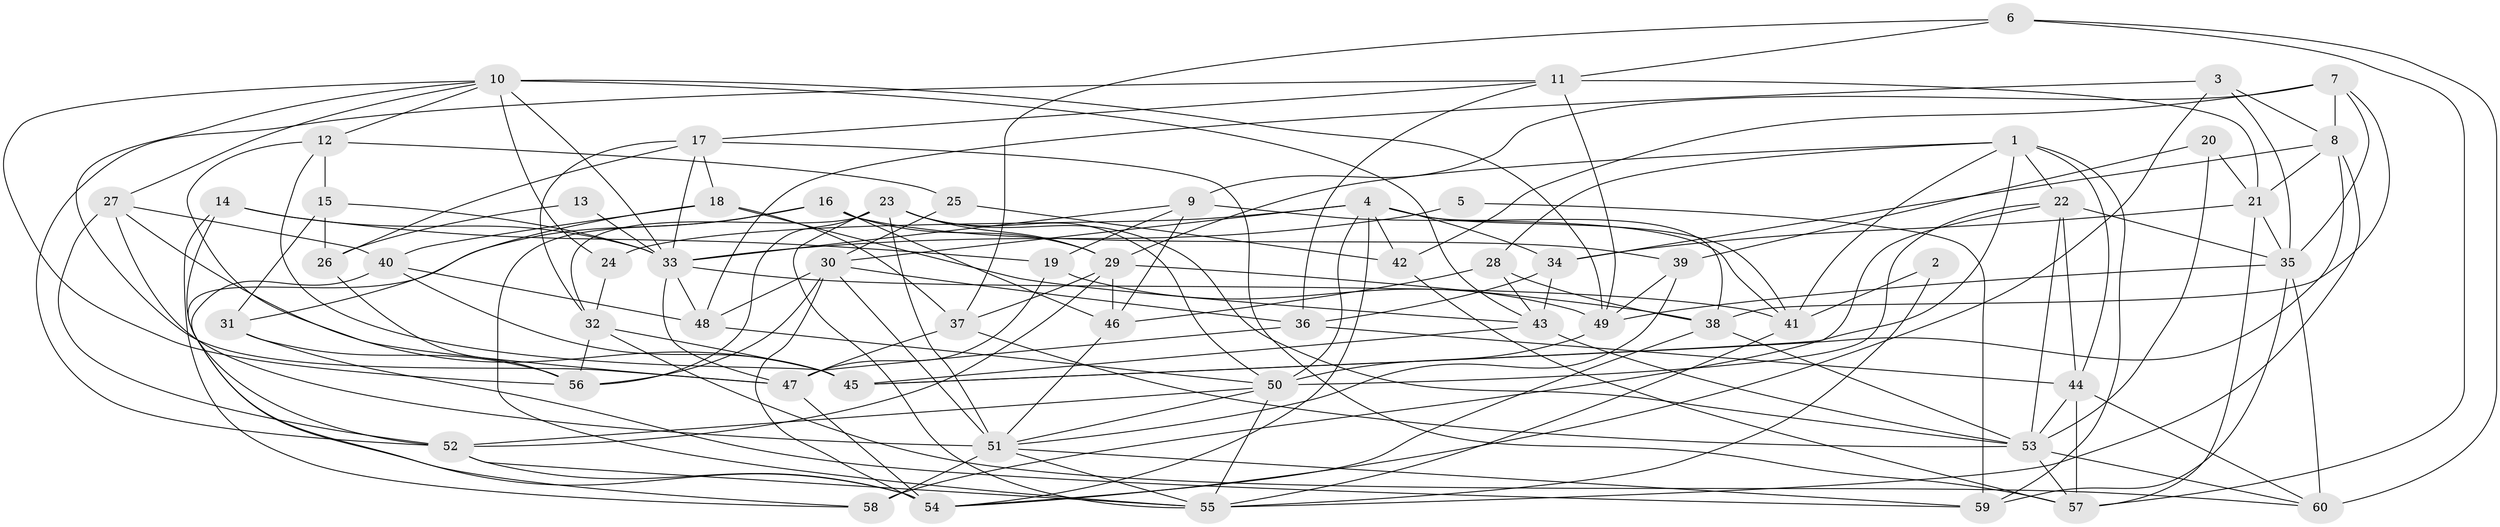// original degree distribution, {5: 0.2605042016806723, 3: 0.2857142857142857, 2: 0.08403361344537816, 4: 0.2857142857142857, 6: 0.058823529411764705, 7: 0.025210084033613446}
// Generated by graph-tools (version 1.1) at 2025/26/03/09/25 03:26:13]
// undirected, 60 vertices, 165 edges
graph export_dot {
graph [start="1"]
  node [color=gray90,style=filled];
  1;
  2;
  3;
  4;
  5;
  6;
  7;
  8;
  9;
  10;
  11;
  12;
  13;
  14;
  15;
  16;
  17;
  18;
  19;
  20;
  21;
  22;
  23;
  24;
  25;
  26;
  27;
  28;
  29;
  30;
  31;
  32;
  33;
  34;
  35;
  36;
  37;
  38;
  39;
  40;
  41;
  42;
  43;
  44;
  45;
  46;
  47;
  48;
  49;
  50;
  51;
  52;
  53;
  54;
  55;
  56;
  57;
  58;
  59;
  60;
  1 -- 22 [weight=1.0];
  1 -- 28 [weight=1.0];
  1 -- 29 [weight=1.0];
  1 -- 41 [weight=1.0];
  1 -- 44 [weight=1.0];
  1 -- 58 [weight=1.0];
  1 -- 59 [weight=1.0];
  2 -- 41 [weight=1.0];
  2 -- 55 [weight=1.0];
  3 -- 8 [weight=1.0];
  3 -- 35 [weight=1.0];
  3 -- 48 [weight=1.0];
  3 -- 54 [weight=1.0];
  4 -- 24 [weight=1.0];
  4 -- 30 [weight=1.0];
  4 -- 34 [weight=1.0];
  4 -- 38 [weight=1.0];
  4 -- 41 [weight=2.0];
  4 -- 42 [weight=1.0];
  4 -- 50 [weight=1.0];
  4 -- 54 [weight=1.0];
  5 -- 33 [weight=1.0];
  5 -- 59 [weight=1.0];
  6 -- 11 [weight=1.0];
  6 -- 37 [weight=1.0];
  6 -- 57 [weight=1.0];
  6 -- 60 [weight=1.0];
  7 -- 8 [weight=1.0];
  7 -- 9 [weight=1.0];
  7 -- 35 [weight=1.0];
  7 -- 38 [weight=1.0];
  7 -- 42 [weight=1.0];
  8 -- 21 [weight=1.0];
  8 -- 34 [weight=1.0];
  8 -- 45 [weight=1.0];
  8 -- 55 [weight=1.0];
  9 -- 19 [weight=1.0];
  9 -- 33 [weight=1.0];
  9 -- 41 [weight=1.0];
  9 -- 46 [weight=1.0];
  10 -- 12 [weight=1.0];
  10 -- 24 [weight=1.0];
  10 -- 27 [weight=1.0];
  10 -- 33 [weight=1.0];
  10 -- 43 [weight=1.0];
  10 -- 47 [weight=1.0];
  10 -- 49 [weight=2.0];
  10 -- 56 [weight=1.0];
  11 -- 17 [weight=1.0];
  11 -- 21 [weight=1.0];
  11 -- 36 [weight=1.0];
  11 -- 49 [weight=1.0];
  11 -- 52 [weight=1.0];
  12 -- 15 [weight=1.0];
  12 -- 25 [weight=1.0];
  12 -- 45 [weight=1.0];
  12 -- 47 [weight=1.0];
  13 -- 26 [weight=1.0];
  13 -- 33 [weight=1.0];
  14 -- 19 [weight=1.0];
  14 -- 33 [weight=1.0];
  14 -- 52 [weight=1.0];
  14 -- 58 [weight=1.0];
  15 -- 26 [weight=1.0];
  15 -- 31 [weight=1.0];
  15 -- 33 [weight=1.0];
  16 -- 29 [weight=1.0];
  16 -- 39 [weight=1.0];
  16 -- 46 [weight=1.0];
  16 -- 55 [weight=1.0];
  16 -- 58 [weight=1.0];
  17 -- 18 [weight=1.0];
  17 -- 26 [weight=1.0];
  17 -- 32 [weight=1.0];
  17 -- 33 [weight=1.0];
  17 -- 57 [weight=1.0];
  18 -- 31 [weight=1.0];
  18 -- 37 [weight=1.0];
  18 -- 40 [weight=1.0];
  18 -- 43 [weight=1.0];
  19 -- 47 [weight=1.0];
  19 -- 49 [weight=1.0];
  20 -- 21 [weight=1.0];
  20 -- 39 [weight=1.0];
  20 -- 53 [weight=1.0];
  21 -- 34 [weight=1.0];
  21 -- 35 [weight=1.0];
  21 -- 57 [weight=1.0];
  22 -- 35 [weight=1.0];
  22 -- 44 [weight=1.0];
  22 -- 45 [weight=1.0];
  22 -- 50 [weight=1.0];
  22 -- 53 [weight=1.0];
  23 -- 29 [weight=1.0];
  23 -- 32 [weight=1.0];
  23 -- 50 [weight=1.0];
  23 -- 51 [weight=1.0];
  23 -- 53 [weight=1.0];
  23 -- 55 [weight=1.0];
  23 -- 56 [weight=1.0];
  24 -- 32 [weight=1.0];
  25 -- 30 [weight=1.0];
  25 -- 42 [weight=2.0];
  26 -- 56 [weight=1.0];
  27 -- 40 [weight=1.0];
  27 -- 45 [weight=2.0];
  27 -- 51 [weight=2.0];
  27 -- 52 [weight=1.0];
  28 -- 38 [weight=1.0];
  28 -- 43 [weight=1.0];
  28 -- 46 [weight=1.0];
  29 -- 37 [weight=1.0];
  29 -- 38 [weight=1.0];
  29 -- 46 [weight=1.0];
  29 -- 52 [weight=2.0];
  30 -- 36 [weight=1.0];
  30 -- 48 [weight=1.0];
  30 -- 51 [weight=1.0];
  30 -- 54 [weight=1.0];
  30 -- 56 [weight=1.0];
  31 -- 56 [weight=2.0];
  31 -- 59 [weight=1.0];
  32 -- 45 [weight=1.0];
  32 -- 56 [weight=1.0];
  32 -- 60 [weight=1.0];
  33 -- 41 [weight=1.0];
  33 -- 47 [weight=1.0];
  33 -- 48 [weight=1.0];
  34 -- 36 [weight=1.0];
  34 -- 43 [weight=1.0];
  35 -- 49 [weight=1.0];
  35 -- 59 [weight=1.0];
  35 -- 60 [weight=1.0];
  36 -- 44 [weight=1.0];
  36 -- 47 [weight=1.0];
  37 -- 47 [weight=1.0];
  37 -- 53 [weight=1.0];
  38 -- 53 [weight=1.0];
  38 -- 54 [weight=1.0];
  39 -- 49 [weight=1.0];
  39 -- 51 [weight=1.0];
  40 -- 45 [weight=1.0];
  40 -- 48 [weight=1.0];
  40 -- 54 [weight=1.0];
  41 -- 55 [weight=1.0];
  42 -- 57 [weight=1.0];
  43 -- 45 [weight=1.0];
  43 -- 53 [weight=1.0];
  44 -- 53 [weight=2.0];
  44 -- 57 [weight=2.0];
  44 -- 60 [weight=1.0];
  46 -- 51 [weight=1.0];
  47 -- 54 [weight=1.0];
  48 -- 50 [weight=1.0];
  49 -- 50 [weight=1.0];
  50 -- 51 [weight=1.0];
  50 -- 52 [weight=1.0];
  50 -- 55 [weight=1.0];
  51 -- 55 [weight=1.0];
  51 -- 58 [weight=2.0];
  51 -- 59 [weight=1.0];
  52 -- 54 [weight=1.0];
  52 -- 55 [weight=1.0];
  53 -- 57 [weight=1.0];
  53 -- 60 [weight=1.0];
}
